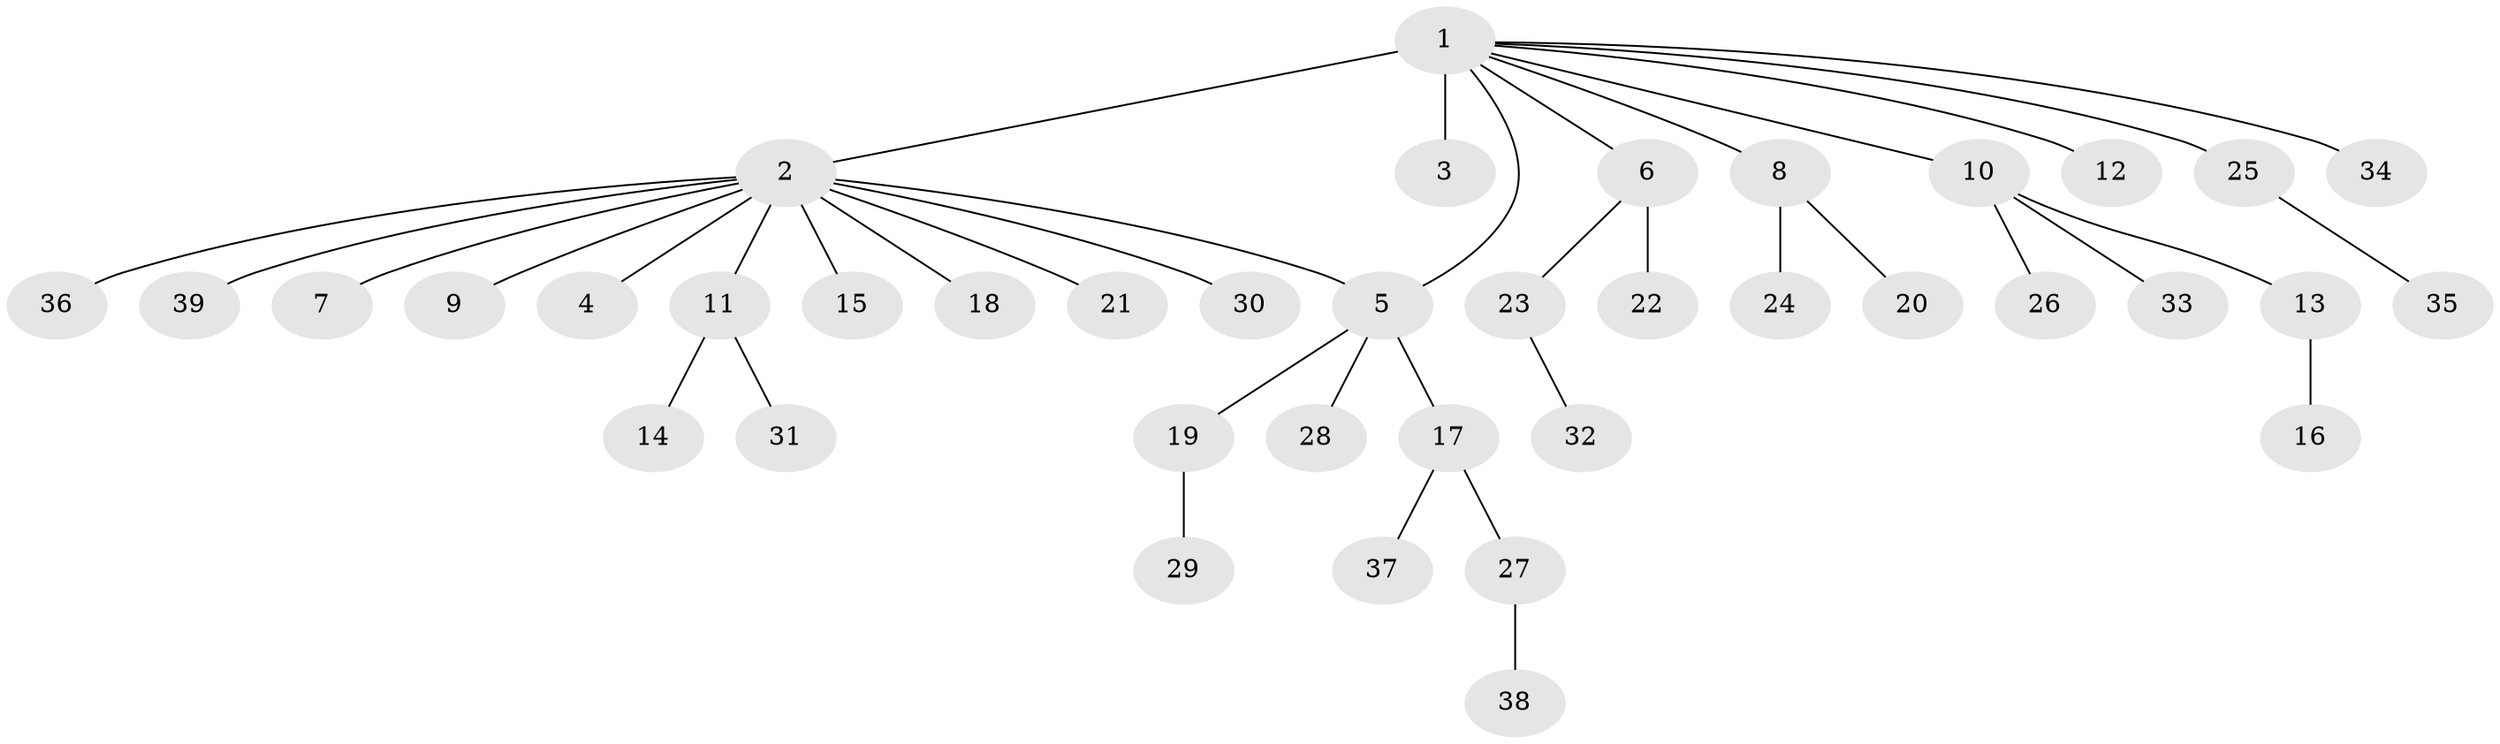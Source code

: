 // original degree distribution, {19: 0.012987012987012988, 13: 0.012987012987012988, 1: 0.6753246753246753, 6: 0.025974025974025976, 5: 0.025974025974025976, 4: 0.06493506493506493, 2: 0.15584415584415584, 3: 0.025974025974025976}
// Generated by graph-tools (version 1.1) at 2025/35/03/09/25 02:35:17]
// undirected, 39 vertices, 39 edges
graph export_dot {
graph [start="1"]
  node [color=gray90,style=filled];
  1;
  2;
  3;
  4;
  5;
  6;
  7;
  8;
  9;
  10;
  11;
  12;
  13;
  14;
  15;
  16;
  17;
  18;
  19;
  20;
  21;
  22;
  23;
  24;
  25;
  26;
  27;
  28;
  29;
  30;
  31;
  32;
  33;
  34;
  35;
  36;
  37;
  38;
  39;
  1 -- 2 [weight=1.0];
  1 -- 3 [weight=9.0];
  1 -- 5 [weight=1.0];
  1 -- 6 [weight=1.0];
  1 -- 8 [weight=2.0];
  1 -- 10 [weight=1.0];
  1 -- 12 [weight=1.0];
  1 -- 25 [weight=1.0];
  1 -- 34 [weight=1.0];
  2 -- 4 [weight=1.0];
  2 -- 5 [weight=1.0];
  2 -- 7 [weight=1.0];
  2 -- 9 [weight=1.0];
  2 -- 11 [weight=1.0];
  2 -- 15 [weight=1.0];
  2 -- 18 [weight=1.0];
  2 -- 21 [weight=1.0];
  2 -- 30 [weight=1.0];
  2 -- 36 [weight=1.0];
  2 -- 39 [weight=1.0];
  5 -- 17 [weight=1.0];
  5 -- 19 [weight=1.0];
  5 -- 28 [weight=1.0];
  6 -- 22 [weight=2.0];
  6 -- 23 [weight=1.0];
  8 -- 20 [weight=2.0];
  8 -- 24 [weight=2.0];
  10 -- 13 [weight=1.0];
  10 -- 26 [weight=1.0];
  10 -- 33 [weight=1.0];
  11 -- 14 [weight=1.0];
  11 -- 31 [weight=1.0];
  13 -- 16 [weight=3.0];
  17 -- 27 [weight=1.0];
  17 -- 37 [weight=1.0];
  19 -- 29 [weight=4.0];
  23 -- 32 [weight=1.0];
  25 -- 35 [weight=1.0];
  27 -- 38 [weight=1.0];
}
